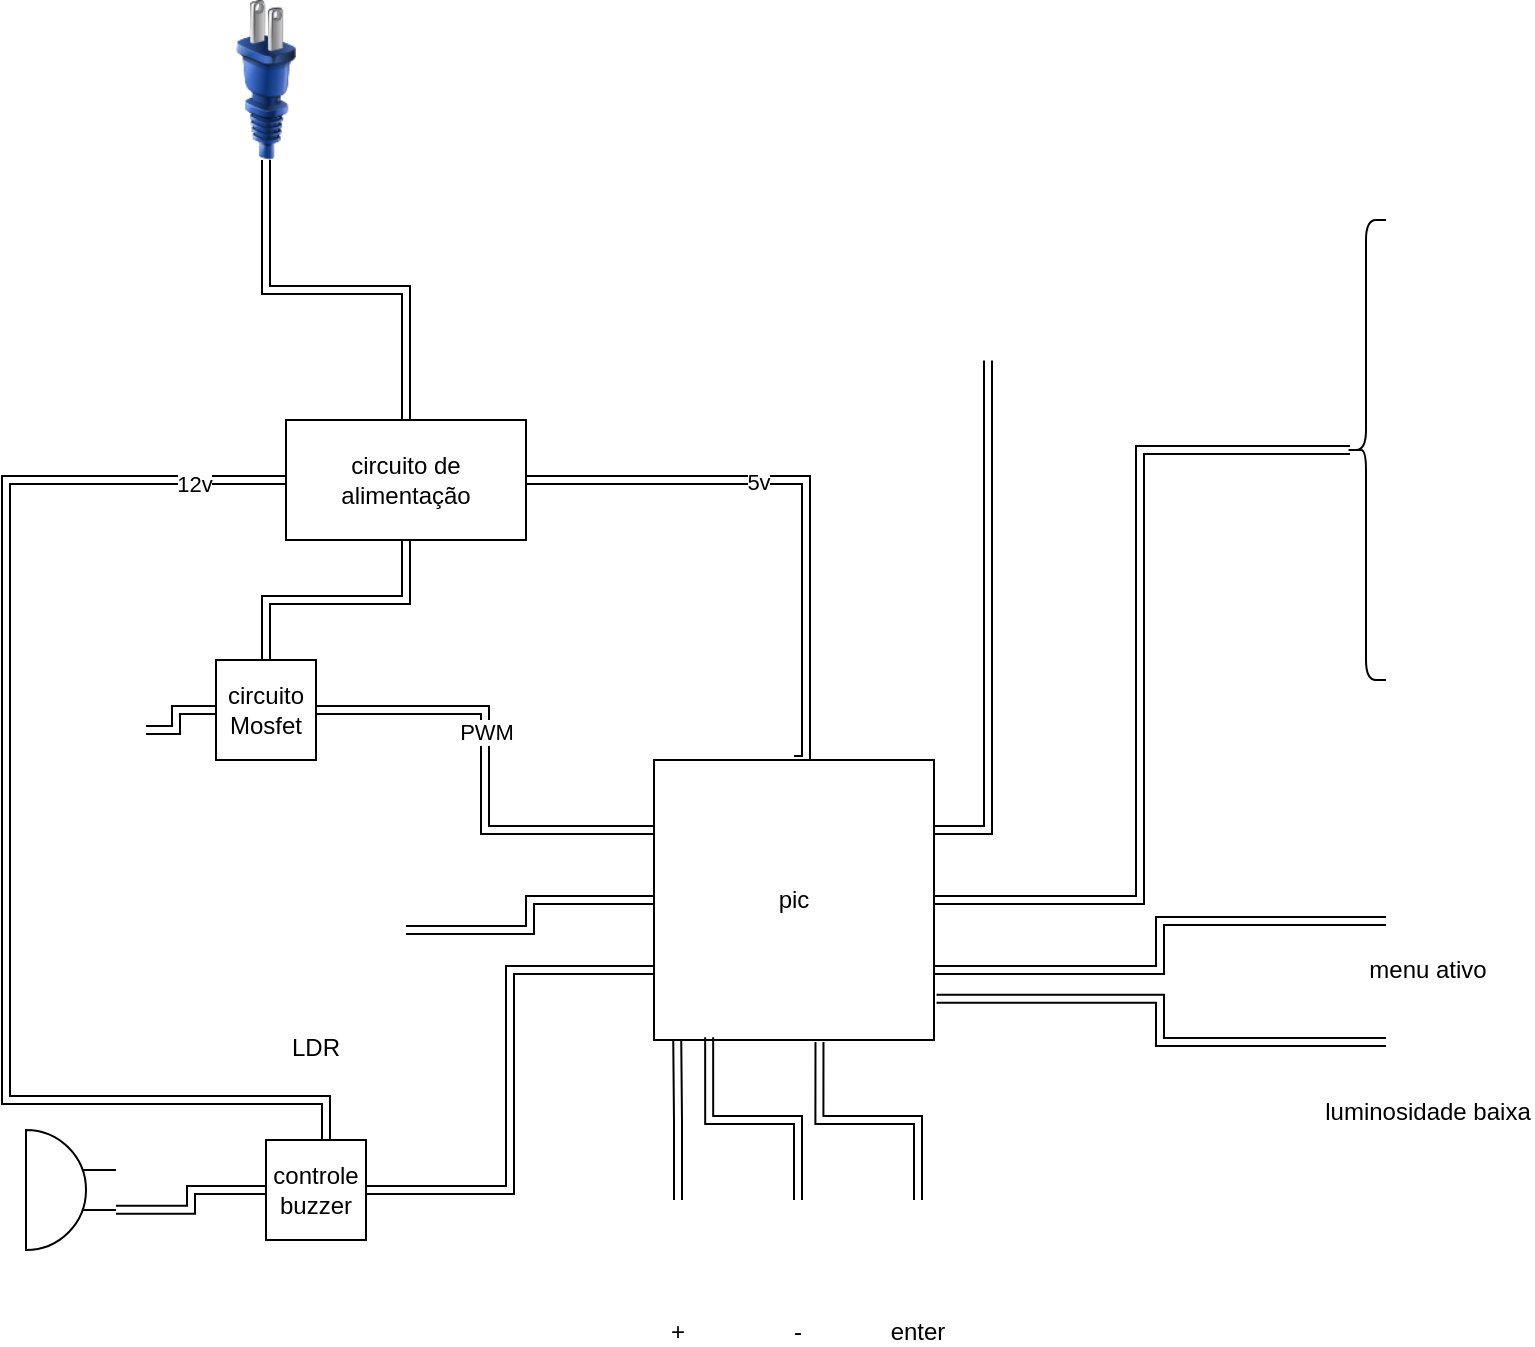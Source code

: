 <mxfile version="21.5.0" type="device">
  <diagram name="Página-1" id="xK_2fOuqd7_AUBvQATlW">
    <mxGraphModel dx="1050" dy="1646" grid="1" gridSize="10" guides="1" tooltips="1" connect="1" arrows="1" fold="1" page="1" pageScale="1" pageWidth="827" pageHeight="1169" math="0" shadow="0">
      <root>
        <mxCell id="0" />
        <mxCell id="1" parent="0" />
        <mxCell id="GxRLS8vOcP06G23jqmfW-3" style="edgeStyle=orthogonalEdgeStyle;rounded=0;orthogonalLoop=1;jettySize=auto;html=1;exitX=0.5;exitY=0;exitDx=0;exitDy=0;entryX=1;entryY=0.5;entryDx=0;entryDy=0;shape=link;" parent="1" source="GxRLS8vOcP06G23jqmfW-1" target="GxRLS8vOcP06G23jqmfW-2" edge="1">
          <mxGeometry relative="1" as="geometry">
            <Array as="points">
              <mxPoint x="420" y="200" />
              <mxPoint x="420" y="60" />
            </Array>
          </mxGeometry>
        </mxCell>
        <mxCell id="GxRLS8vOcP06G23jqmfW-4" value="5v" style="edgeLabel;html=1;align=center;verticalAlign=middle;resizable=0;points=[];" parent="GxRLS8vOcP06G23jqmfW-3" vertex="1" connectable="0">
          <mxGeometry x="0.193" y="1" relative="1" as="geometry">
            <mxPoint as="offset" />
          </mxGeometry>
        </mxCell>
        <mxCell id="GxRLS8vOcP06G23jqmfW-7" style="edgeStyle=orthogonalEdgeStyle;rounded=0;orthogonalLoop=1;jettySize=auto;html=1;exitX=0;exitY=0.25;exitDx=0;exitDy=0;shape=link;entryX=1;entryY=0.5;entryDx=0;entryDy=0;" parent="1" source="GxRLS8vOcP06G23jqmfW-1" target="qwJWHwEQAedEL5cOCqAZ-1" edge="1">
          <mxGeometry relative="1" as="geometry">
            <mxPoint x="200" y="190" as="targetPoint" />
          </mxGeometry>
        </mxCell>
        <mxCell id="GxRLS8vOcP06G23jqmfW-8" value="PWM" style="edgeLabel;html=1;align=center;verticalAlign=middle;resizable=0;points=[];" parent="GxRLS8vOcP06G23jqmfW-7" vertex="1" connectable="0">
          <mxGeometry x="0.167" relative="1" as="geometry">
            <mxPoint as="offset" />
          </mxGeometry>
        </mxCell>
        <mxCell id="GxRLS8vOcP06G23jqmfW-16" style="edgeStyle=orthogonalEdgeStyle;shape=link;rounded=0;orthogonalLoop=1;jettySize=auto;html=1;exitX=1;exitY=0.25;exitDx=0;exitDy=0;" parent="1" source="GxRLS8vOcP06G23jqmfW-1" target="GxRLS8vOcP06G23jqmfW-13" edge="1">
          <mxGeometry relative="1" as="geometry" />
        </mxCell>
        <mxCell id="GxRLS8vOcP06G23jqmfW-29" style="edgeStyle=orthogonalEdgeStyle;shape=link;rounded=0;orthogonalLoop=1;jettySize=auto;html=1;exitX=0.75;exitY=1;exitDx=0;exitDy=0;entryX=0.75;entryY=1;entryDx=0;entryDy=0;" parent="1" source="GxRLS8vOcP06G23jqmfW-1" target="GxRLS8vOcP06G23jqmfW-1" edge="1">
          <mxGeometry relative="1" as="geometry">
            <mxPoint x="449" y="340" as="targetPoint" />
          </mxGeometry>
        </mxCell>
        <mxCell id="GxRLS8vOcP06G23jqmfW-44" style="edgeStyle=orthogonalEdgeStyle;shape=link;rounded=0;orthogonalLoop=1;jettySize=auto;html=1;exitX=0;exitY=0.75;exitDx=0;exitDy=0;entryX=1;entryY=0.5;entryDx=0;entryDy=0;" parent="1" source="GxRLS8vOcP06G23jqmfW-1" target="GxRLS8vOcP06G23jqmfW-43" edge="1">
          <mxGeometry relative="1" as="geometry" />
        </mxCell>
        <mxCell id="BlCA_9NkYfC3Dx_Cc3WI-2" style="edgeStyle=orthogonalEdgeStyle;rounded=0;orthogonalLoop=1;jettySize=auto;html=1;exitX=1;exitY=0.75;exitDx=0;exitDy=0;entryX=0;entryY=0.75;entryDx=0;entryDy=0;shape=link;" parent="1" source="GxRLS8vOcP06G23jqmfW-1" target="GxRLS8vOcP06G23jqmfW-37" edge="1">
          <mxGeometry relative="1" as="geometry" />
        </mxCell>
        <mxCell id="GxRLS8vOcP06G23jqmfW-1" value="pic&lt;br&gt;" style="whiteSpace=wrap;html=1;aspect=fixed;" parent="1" vertex="1">
          <mxGeometry x="344" y="200" width="140" height="140" as="geometry" />
        </mxCell>
        <mxCell id="GxRLS8vOcP06G23jqmfW-46" style="edgeStyle=orthogonalEdgeStyle;shape=link;rounded=0;orthogonalLoop=1;jettySize=auto;html=1;exitX=0;exitY=0.5;exitDx=0;exitDy=0;entryX=0.6;entryY=0.2;entryDx=0;entryDy=0;entryPerimeter=0;" parent="1" source="GxRLS8vOcP06G23jqmfW-2" target="GxRLS8vOcP06G23jqmfW-43" edge="1">
          <mxGeometry relative="1" as="geometry">
            <Array as="points">
              <mxPoint x="20" y="60" />
              <mxPoint x="20" y="370" />
              <mxPoint x="180" y="370" />
            </Array>
          </mxGeometry>
        </mxCell>
        <mxCell id="GxRLS8vOcP06G23jqmfW-47" value="12v" style="edgeLabel;html=1;align=center;verticalAlign=middle;resizable=0;points=[];" parent="GxRLS8vOcP06G23jqmfW-46" vertex="1" connectable="0">
          <mxGeometry x="-0.856" y="2" relative="1" as="geometry">
            <mxPoint as="offset" />
          </mxGeometry>
        </mxCell>
        <mxCell id="Qeh6v0f4Fv7TyogUknG9-2" style="edgeStyle=orthogonalEdgeStyle;rounded=0;orthogonalLoop=1;jettySize=auto;html=1;exitX=0.5;exitY=0;exitDx=0;exitDy=0;entryX=0.5;entryY=1;entryDx=0;entryDy=0;shape=link;" parent="1" source="GxRLS8vOcP06G23jqmfW-2" target="Qeh6v0f4Fv7TyogUknG9-1" edge="1">
          <mxGeometry relative="1" as="geometry" />
        </mxCell>
        <mxCell id="qwJWHwEQAedEL5cOCqAZ-2" style="edgeStyle=orthogonalEdgeStyle;rounded=0;orthogonalLoop=1;jettySize=auto;html=1;entryX=0.5;entryY=0;entryDx=0;entryDy=0;shape=link;" edge="1" parent="1" source="GxRLS8vOcP06G23jqmfW-2" target="qwJWHwEQAedEL5cOCqAZ-1">
          <mxGeometry relative="1" as="geometry" />
        </mxCell>
        <mxCell id="GxRLS8vOcP06G23jqmfW-2" value="circuito de alimentação" style="rounded=0;whiteSpace=wrap;html=1;" parent="1" vertex="1">
          <mxGeometry x="160" y="30" width="120" height="60" as="geometry" />
        </mxCell>
        <mxCell id="GxRLS8vOcP06G23jqmfW-5" value="" style="shape=image;html=1;verticalAlign=top;verticalLabelPosition=bottom;labelBackgroundColor=#ffffff;imageAspect=0;aspect=fixed;image=https://cdn1.iconfinder.com/data/icons/ui-essential-17/32/UI_Essential_Outline_1_essential-app-ui-creative-idea-lamp-128.png" parent="1" vertex="1">
          <mxGeometry x="40" y="160" width="50" height="50" as="geometry" />
        </mxCell>
        <mxCell id="GxRLS8vOcP06G23jqmfW-13" value="" style="shape=image;verticalLabelPosition=bottom;labelBackgroundColor=default;verticalAlign=top;aspect=fixed;imageAspect=0;image=https://www.usinainfo.com.br/1019423-thickbox_default/display-lcd-16x2-com-fundo-azul.jpg;" parent="1" vertex="1">
          <mxGeometry x="440" y="-107" width="142" height="107.22" as="geometry" />
        </mxCell>
        <mxCell id="GxRLS8vOcP06G23jqmfW-24" value="" style="edgeStyle=orthogonalEdgeStyle;shape=link;rounded=0;orthogonalLoop=1;jettySize=auto;html=1;width=4;entryX=0.197;entryY=0.99;entryDx=0;entryDy=0;entryPerimeter=0;" parent="1" source="GxRLS8vOcP06G23jqmfW-18" target="GxRLS8vOcP06G23jqmfW-1" edge="1">
          <mxGeometry relative="1" as="geometry" />
        </mxCell>
        <mxCell id="GxRLS8vOcP06G23jqmfW-18" value="-" style="shape=image;verticalLabelPosition=bottom;labelBackgroundColor=default;verticalAlign=top;aspect=fixed;imageAspect=0;image=https://upload.wikimedia.org/wikipedia/commons/5/5a/Perspective-Button-Stop-icon.png;" parent="1" vertex="1">
          <mxGeometry x="390" y="420" width="52" height="52" as="geometry" />
        </mxCell>
        <mxCell id="GxRLS8vOcP06G23jqmfW-36" style="edgeStyle=orthogonalEdgeStyle;shape=link;rounded=0;orthogonalLoop=1;jettySize=auto;html=1;exitX=0.5;exitY=0;exitDx=0;exitDy=0;entryX=0.591;entryY=1.007;entryDx=0;entryDy=0;entryPerimeter=0;" parent="1" source="GxRLS8vOcP06G23jqmfW-20" target="GxRLS8vOcP06G23jqmfW-1" edge="1">
          <mxGeometry relative="1" as="geometry" />
        </mxCell>
        <mxCell id="GxRLS8vOcP06G23jqmfW-20" value="enter" style="shape=image;verticalLabelPosition=bottom;labelBackgroundColor=default;verticalAlign=top;aspect=fixed;imageAspect=0;image=https://upload.wikimedia.org/wikipedia/commons/5/5a/Perspective-Button-Stop-icon.png;" parent="1" vertex="1">
          <mxGeometry x="450" y="420" width="52" height="52" as="geometry" />
        </mxCell>
        <mxCell id="GxRLS8vOcP06G23jqmfW-23" style="edgeStyle=orthogonalEdgeStyle;shape=link;rounded=0;orthogonalLoop=1;jettySize=auto;html=1;exitX=0.5;exitY=0;exitDx=0;exitDy=0;entryX=0.083;entryY=1.001;entryDx=0;entryDy=0;entryPerimeter=0;" parent="1" source="GxRLS8vOcP06G23jqmfW-22" target="GxRLS8vOcP06G23jqmfW-1" edge="1">
          <mxGeometry relative="1" as="geometry" />
        </mxCell>
        <mxCell id="GxRLS8vOcP06G23jqmfW-22" value="+" style="shape=image;verticalLabelPosition=bottom;labelBackgroundColor=default;verticalAlign=top;aspect=fixed;imageAspect=0;image=https://upload.wikimedia.org/wikipedia/commons/5/5a/Perspective-Button-Stop-icon.png;" parent="1" vertex="1">
          <mxGeometry x="330" y="420" width="52" height="52" as="geometry" />
        </mxCell>
        <mxCell id="GxRLS8vOcP06G23jqmfW-34" style="edgeStyle=orthogonalEdgeStyle;shape=link;rounded=0;orthogonalLoop=1;jettySize=auto;html=1;exitX=1;exitY=0.5;exitDx=0;exitDy=0;entryX=0;entryY=0.5;entryDx=0;entryDy=0;" parent="1" source="GxRLS8vOcP06G23jqmfW-32" target="GxRLS8vOcP06G23jqmfW-1" edge="1">
          <mxGeometry relative="1" as="geometry" />
        </mxCell>
        <mxCell id="GxRLS8vOcP06G23jqmfW-32" value="LDR" style="shape=image;verticalLabelPosition=bottom;labelBackgroundColor=default;verticalAlign=top;aspect=fixed;imageAspect=0;image=https://images.tcdn.com.br/img/img_prod/557243/sensor_de_luminosidade_ldr_5mm_224_1_a0f45d5f99af0e11fcfe040a57fb9c7f.png;" parent="1" vertex="1">
          <mxGeometry x="130" y="240" width="90" height="90" as="geometry" />
        </mxCell>
        <mxCell id="GxRLS8vOcP06G23jqmfW-37" value="menu ativo" style="shape=image;verticalLabelPosition=bottom;labelBackgroundColor=default;verticalAlign=top;aspect=fixed;imageAspect=0;image=https://cdn-icons-png.flaticon.com/512/2338/2338838.png;" parent="1" vertex="1">
          <mxGeometry x="710" y="249" width="42" height="42" as="geometry" />
        </mxCell>
        <mxCell id="GxRLS8vOcP06G23jqmfW-40" style="edgeStyle=orthogonalEdgeStyle;shape=link;rounded=0;orthogonalLoop=1;jettySize=auto;html=1;exitX=0;exitY=0.5;exitDx=0;exitDy=0;entryX=1.009;entryY=0.853;entryDx=0;entryDy=0;entryPerimeter=0;" parent="1" source="GxRLS8vOcP06G23jqmfW-38" target="GxRLS8vOcP06G23jqmfW-1" edge="1">
          <mxGeometry relative="1" as="geometry" />
        </mxCell>
        <mxCell id="GxRLS8vOcP06G23jqmfW-38" value="luminosidade baixa" style="shape=image;verticalLabelPosition=bottom;labelBackgroundColor=default;verticalAlign=top;aspect=fixed;imageAspect=0;image=https://cdn-icons-png.flaticon.com/512/2338/2338838.png;" parent="1" vertex="1">
          <mxGeometry x="710" y="320" width="42" height="42" as="geometry" />
        </mxCell>
        <mxCell id="GxRLS8vOcP06G23jqmfW-45" style="edgeStyle=orthogonalEdgeStyle;shape=link;rounded=0;orthogonalLoop=1;jettySize=auto;html=1;exitX=1;exitY=0.665;exitDx=0;exitDy=0;exitPerimeter=0;entryX=0;entryY=0.5;entryDx=0;entryDy=0;" parent="1" source="GxRLS8vOcP06G23jqmfW-41" target="GxRLS8vOcP06G23jqmfW-43" edge="1">
          <mxGeometry relative="1" as="geometry" />
        </mxCell>
        <mxCell id="GxRLS8vOcP06G23jqmfW-41" value="" style="pointerEvents=1;verticalLabelPosition=bottom;shadow=0;dashed=0;align=center;html=1;verticalAlign=top;shape=mxgraph.electrical.electro-mechanical.buzzer;" parent="1" vertex="1">
          <mxGeometry x="30" y="385" width="45" height="60" as="geometry" />
        </mxCell>
        <mxCell id="GxRLS8vOcP06G23jqmfW-43" value="controle buzzer" style="whiteSpace=wrap;html=1;aspect=fixed;" parent="1" vertex="1">
          <mxGeometry x="150" y="390" width="50" height="50" as="geometry" />
        </mxCell>
        <mxCell id="BlCA_9NkYfC3Dx_Cc3WI-4" value="" style="shape=image;verticalLabelPosition=bottom;labelBackgroundColor=default;verticalAlign=top;aspect=fixed;imageAspect=0;image=https://cdn-icons-png.flaticon.com/512/2338/2338838.png;" parent="1" vertex="1">
          <mxGeometry x="726" y="-42" width="32" height="32" as="geometry" />
        </mxCell>
        <mxCell id="BlCA_9NkYfC3Dx_Cc3WI-5" value="" style="shape=image;verticalLabelPosition=bottom;labelBackgroundColor=default;verticalAlign=top;aspect=fixed;imageAspect=0;image=https://cdn-icons-png.flaticon.com/512/2338/2338838.png;" parent="1" vertex="1">
          <mxGeometry x="726" y="-10.0" width="30" height="30" as="geometry" />
        </mxCell>
        <mxCell id="BlCA_9NkYfC3Dx_Cc3WI-6" value="" style="shape=image;verticalLabelPosition=bottom;labelBackgroundColor=default;verticalAlign=top;aspect=fixed;imageAspect=0;image=https://cdn-icons-png.flaticon.com/512/2338/2338838.png;" parent="1" vertex="1">
          <mxGeometry x="726" y="-74" width="32" height="32" as="geometry" />
        </mxCell>
        <mxCell id="BlCA_9NkYfC3Dx_Cc3WI-8" value="" style="shape=image;verticalLabelPosition=bottom;labelBackgroundColor=default;verticalAlign=top;aspect=fixed;imageAspect=0;image=https://cdn-icons-png.flaticon.com/512/2338/2338838.png;" parent="1" vertex="1">
          <mxGeometry x="726" y="50" width="30" height="30" as="geometry" />
        </mxCell>
        <mxCell id="BlCA_9NkYfC3Dx_Cc3WI-9" value="" style="shape=image;verticalLabelPosition=bottom;labelBackgroundColor=default;verticalAlign=top;aspect=fixed;imageAspect=0;image=https://cdn-icons-png.flaticon.com/512/2338/2338838.png;" parent="1" vertex="1">
          <mxGeometry x="728" y="80" width="30" height="30" as="geometry" />
        </mxCell>
        <mxCell id="BlCA_9NkYfC3Dx_Cc3WI-10" value="" style="shape=image;verticalLabelPosition=bottom;labelBackgroundColor=default;verticalAlign=top;aspect=fixed;imageAspect=0;image=https://cdn-icons-png.flaticon.com/512/2338/2338838.png;" parent="1" vertex="1">
          <mxGeometry x="728" y="20" width="30" height="30" as="geometry" />
        </mxCell>
        <mxCell id="BlCA_9NkYfC3Dx_Cc3WI-11" value="" style="shape=image;verticalLabelPosition=bottom;labelBackgroundColor=default;verticalAlign=top;aspect=fixed;imageAspect=0;image=https://cdn-icons-png.flaticon.com/512/2338/2338838.png;" parent="1" vertex="1">
          <mxGeometry x="728" y="110" width="30" height="30" as="geometry" />
        </mxCell>
        <mxCell id="BlCA_9NkYfC3Dx_Cc3WI-12" value="" style="shape=image;verticalLabelPosition=bottom;labelBackgroundColor=default;verticalAlign=top;aspect=fixed;imageAspect=0;image=https://cdn-icons-png.flaticon.com/512/2338/2338838.png;" parent="1" vertex="1">
          <mxGeometry x="727" y="140" width="30" height="30" as="geometry" />
        </mxCell>
        <mxCell id="qdcW1izfNYh9eOYZmbKK-2" style="edgeStyle=orthogonalEdgeStyle;shape=link;rounded=0;orthogonalLoop=1;jettySize=auto;html=1;exitX=0.1;exitY=0.5;exitDx=0;exitDy=0;exitPerimeter=0;entryX=1;entryY=0.5;entryDx=0;entryDy=0;" parent="1" source="BlCA_9NkYfC3Dx_Cc3WI-15" target="GxRLS8vOcP06G23jqmfW-1" edge="1">
          <mxGeometry relative="1" as="geometry" />
        </mxCell>
        <mxCell id="BlCA_9NkYfC3Dx_Cc3WI-15" value="" style="shape=curlyBracket;whiteSpace=wrap;html=1;rounded=1;labelPosition=left;verticalLabelPosition=middle;align=right;verticalAlign=middle;" parent="1" vertex="1">
          <mxGeometry x="690" y="-70" width="20" height="230" as="geometry" />
        </mxCell>
        <mxCell id="Qeh6v0f4Fv7TyogUknG9-1" value="" style="image;html=1;image=img/lib/clip_art/general/Plug_128x128.png" parent="1" vertex="1">
          <mxGeometry x="110" y="-180" width="80" height="80" as="geometry" />
        </mxCell>
        <mxCell id="qwJWHwEQAedEL5cOCqAZ-3" style="edgeStyle=orthogonalEdgeStyle;rounded=0;orthogonalLoop=1;jettySize=auto;html=1;entryX=1;entryY=0.5;entryDx=0;entryDy=0;shape=link;" edge="1" parent="1" source="qwJWHwEQAedEL5cOCqAZ-1" target="GxRLS8vOcP06G23jqmfW-5">
          <mxGeometry relative="1" as="geometry">
            <mxPoint x="100" y="175" as="targetPoint" />
          </mxGeometry>
        </mxCell>
        <mxCell id="qwJWHwEQAedEL5cOCqAZ-1" value="circuito Mosfet" style="whiteSpace=wrap;html=1;aspect=fixed;" vertex="1" parent="1">
          <mxGeometry x="125" y="150" width="50" height="50" as="geometry" />
        </mxCell>
      </root>
    </mxGraphModel>
  </diagram>
</mxfile>
